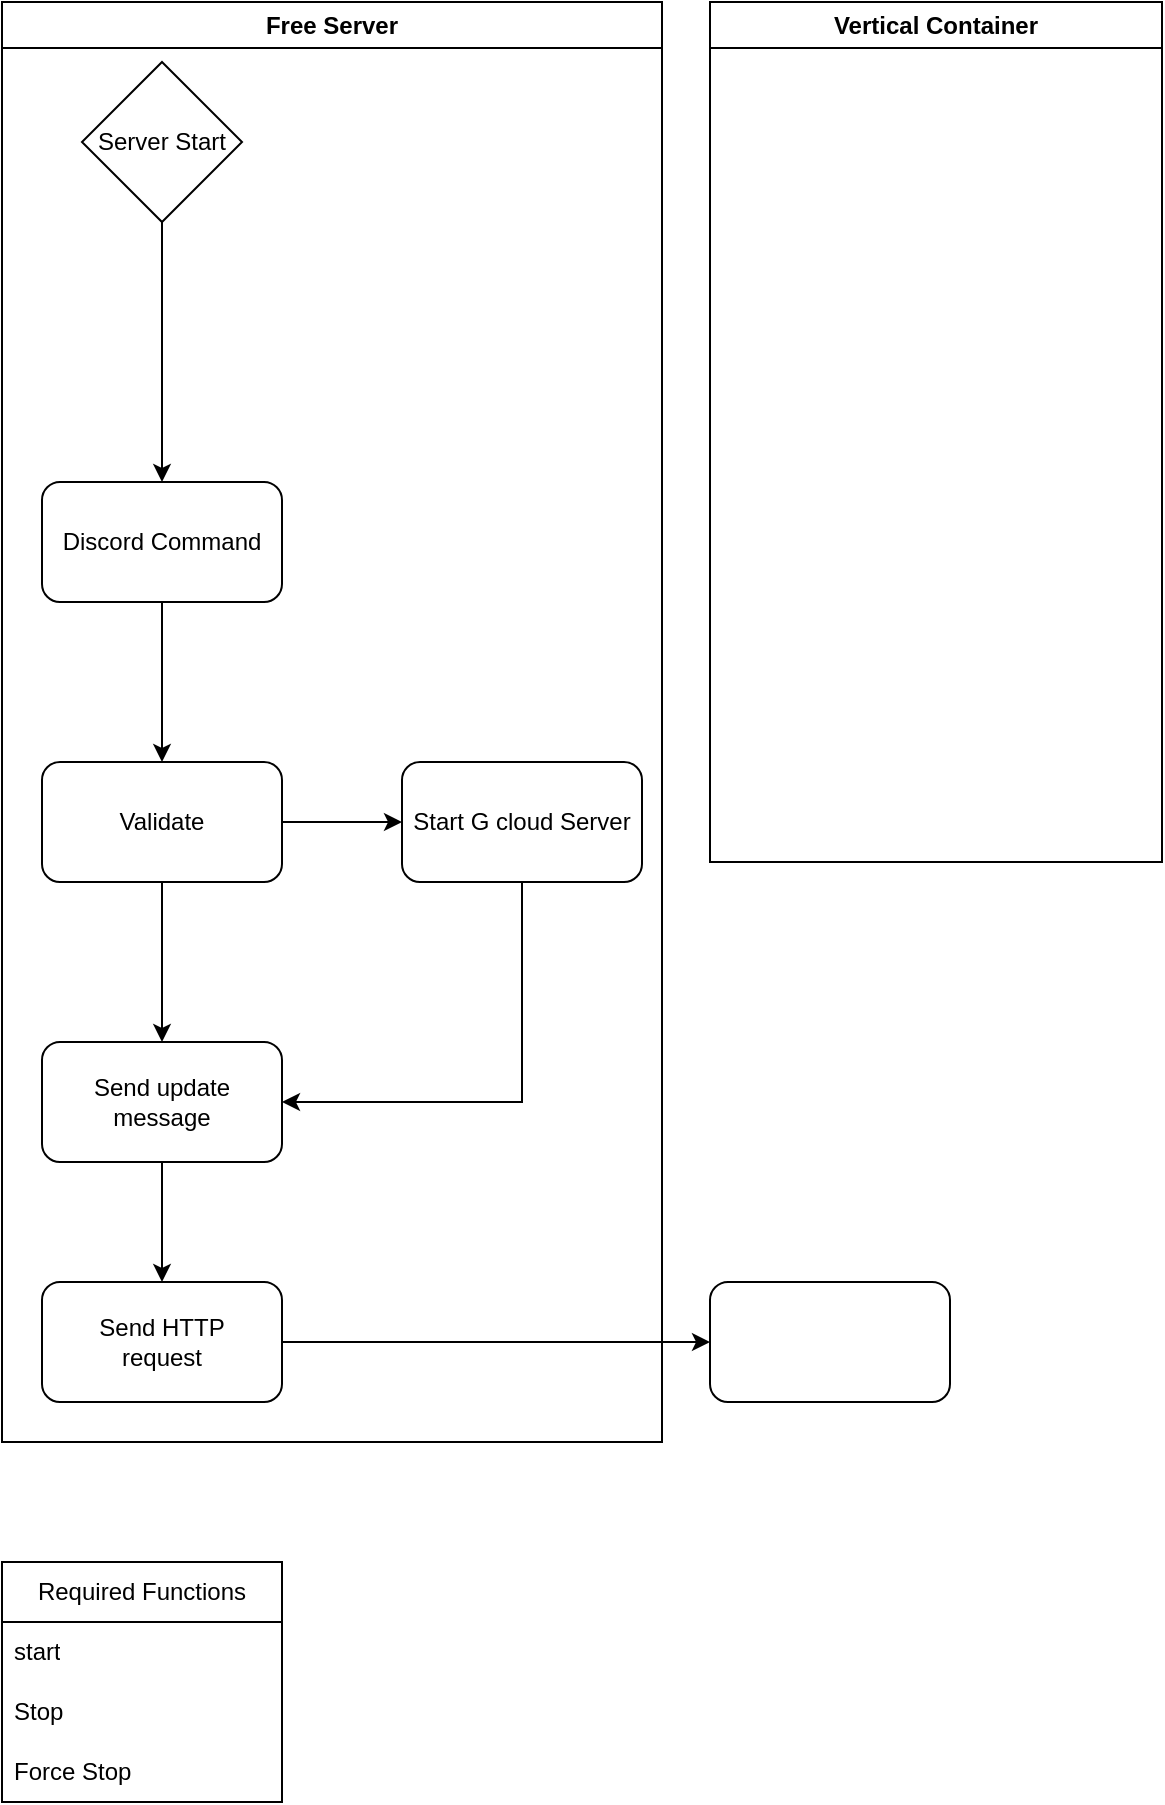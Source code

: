 <mxfile version="21.3.7" type="github">
  <diagram id="C5RBs43oDa-KdzZeNtuy" name="Page-1">
    <mxGraphModel dx="2074" dy="1134" grid="1" gridSize="10" guides="1" tooltips="1" connect="1" arrows="1" fold="1" page="1" pageScale="1" pageWidth="827" pageHeight="1169" math="0" shadow="0">
      <root>
        <mxCell id="WIyWlLk6GJQsqaUBKTNV-0" />
        <mxCell id="WIyWlLk6GJQsqaUBKTNV-1" parent="WIyWlLk6GJQsqaUBKTNV-0" />
        <mxCell id="jAPLUlPSK57keKP8yap--1" value="Server Start" style="rhombus;whiteSpace=wrap;html=1;" vertex="1" parent="WIyWlLk6GJQsqaUBKTNV-1">
          <mxGeometry x="60" y="40" width="80" height="80" as="geometry" />
        </mxCell>
        <mxCell id="jAPLUlPSK57keKP8yap--2" value="" style="endArrow=classic;html=1;rounded=0;exitX=0.5;exitY=1;exitDx=0;exitDy=0;" edge="1" parent="WIyWlLk6GJQsqaUBKTNV-1" source="jAPLUlPSK57keKP8yap--1" target="jAPLUlPSK57keKP8yap--3">
          <mxGeometry width="50" height="50" relative="1" as="geometry">
            <mxPoint x="410" y="490" as="sourcePoint" />
            <mxPoint x="100" y="240" as="targetPoint" />
          </mxGeometry>
        </mxCell>
        <mxCell id="jAPLUlPSK57keKP8yap--5" value="" style="edgeStyle=orthogonalEdgeStyle;rounded=0;orthogonalLoop=1;jettySize=auto;html=1;" edge="1" parent="WIyWlLk6GJQsqaUBKTNV-1" source="jAPLUlPSK57keKP8yap--3" target="jAPLUlPSK57keKP8yap--4">
          <mxGeometry relative="1" as="geometry" />
        </mxCell>
        <mxCell id="jAPLUlPSK57keKP8yap--3" value="Discord Command" style="rounded=1;whiteSpace=wrap;html=1;" vertex="1" parent="WIyWlLk6GJQsqaUBKTNV-1">
          <mxGeometry x="40" y="250" width="120" height="60" as="geometry" />
        </mxCell>
        <mxCell id="jAPLUlPSK57keKP8yap--7" value="" style="edgeStyle=orthogonalEdgeStyle;rounded=0;orthogonalLoop=1;jettySize=auto;html=1;" edge="1" parent="WIyWlLk6GJQsqaUBKTNV-1" source="jAPLUlPSK57keKP8yap--4" target="jAPLUlPSK57keKP8yap--6">
          <mxGeometry relative="1" as="geometry" />
        </mxCell>
        <mxCell id="jAPLUlPSK57keKP8yap--9" value="" style="edgeStyle=orthogonalEdgeStyle;rounded=0;orthogonalLoop=1;jettySize=auto;html=1;" edge="1" parent="WIyWlLk6GJQsqaUBKTNV-1" source="jAPLUlPSK57keKP8yap--4" target="jAPLUlPSK57keKP8yap--8">
          <mxGeometry relative="1" as="geometry" />
        </mxCell>
        <mxCell id="jAPLUlPSK57keKP8yap--4" value="Validate" style="whiteSpace=wrap;html=1;rounded=1;" vertex="1" parent="WIyWlLk6GJQsqaUBKTNV-1">
          <mxGeometry x="40" y="390" width="120" height="60" as="geometry" />
        </mxCell>
        <mxCell id="jAPLUlPSK57keKP8yap--11" style="edgeStyle=orthogonalEdgeStyle;rounded=0;orthogonalLoop=1;jettySize=auto;html=1;exitX=0.5;exitY=1;exitDx=0;exitDy=0;entryX=1;entryY=0.5;entryDx=0;entryDy=0;" edge="1" parent="WIyWlLk6GJQsqaUBKTNV-1" source="jAPLUlPSK57keKP8yap--6" target="jAPLUlPSK57keKP8yap--8">
          <mxGeometry relative="1" as="geometry" />
        </mxCell>
        <mxCell id="jAPLUlPSK57keKP8yap--6" value="Start G cloud Server" style="whiteSpace=wrap;html=1;rounded=1;" vertex="1" parent="WIyWlLk6GJQsqaUBKTNV-1">
          <mxGeometry x="220" y="390" width="120" height="60" as="geometry" />
        </mxCell>
        <mxCell id="jAPLUlPSK57keKP8yap--13" value="" style="edgeStyle=orthogonalEdgeStyle;rounded=0;orthogonalLoop=1;jettySize=auto;html=1;" edge="1" parent="WIyWlLk6GJQsqaUBKTNV-1" source="jAPLUlPSK57keKP8yap--8" target="jAPLUlPSK57keKP8yap--12">
          <mxGeometry relative="1" as="geometry" />
        </mxCell>
        <mxCell id="jAPLUlPSK57keKP8yap--8" value="Send update message" style="whiteSpace=wrap;html=1;rounded=1;" vertex="1" parent="WIyWlLk6GJQsqaUBKTNV-1">
          <mxGeometry x="40" y="530" width="120" height="60" as="geometry" />
        </mxCell>
        <mxCell id="jAPLUlPSK57keKP8yap--19" value="" style="edgeStyle=orthogonalEdgeStyle;rounded=0;orthogonalLoop=1;jettySize=auto;html=1;" edge="1" parent="WIyWlLk6GJQsqaUBKTNV-1" source="jAPLUlPSK57keKP8yap--12" target="jAPLUlPSK57keKP8yap--18">
          <mxGeometry relative="1" as="geometry" />
        </mxCell>
        <mxCell id="jAPLUlPSK57keKP8yap--12" value="&lt;div&gt;Send HTTP &lt;br&gt;&lt;/div&gt;&lt;div&gt;request&lt;br&gt;&lt;/div&gt;" style="whiteSpace=wrap;html=1;rounded=1;" vertex="1" parent="WIyWlLk6GJQsqaUBKTNV-1">
          <mxGeometry x="40" y="650" width="120" height="60" as="geometry" />
        </mxCell>
        <mxCell id="jAPLUlPSK57keKP8yap--18" value="" style="whiteSpace=wrap;html=1;rounded=1;" vertex="1" parent="WIyWlLk6GJQsqaUBKTNV-1">
          <mxGeometry x="374" y="650" width="120" height="60" as="geometry" />
        </mxCell>
        <mxCell id="jAPLUlPSK57keKP8yap--20" value="Free Server" style="swimlane;whiteSpace=wrap;html=1;" vertex="1" parent="WIyWlLk6GJQsqaUBKTNV-1">
          <mxGeometry x="20" y="10" width="330" height="720" as="geometry" />
        </mxCell>
        <mxCell id="jAPLUlPSK57keKP8yap--21" value="Vertical Container" style="swimlane;whiteSpace=wrap;html=1;" vertex="1" parent="WIyWlLk6GJQsqaUBKTNV-1">
          <mxGeometry x="374" y="10" width="226" height="430" as="geometry" />
        </mxCell>
        <mxCell id="jAPLUlPSK57keKP8yap--22" value="Required Functions" style="swimlane;fontStyle=0;childLayout=stackLayout;horizontal=1;startSize=30;horizontalStack=0;resizeParent=1;resizeParentMax=0;resizeLast=0;collapsible=1;marginBottom=0;whiteSpace=wrap;html=1;" vertex="1" parent="WIyWlLk6GJQsqaUBKTNV-1">
          <mxGeometry x="20" y="790" width="140" height="120" as="geometry">
            <mxRectangle x="20" y="790" width="150" height="30" as="alternateBounds" />
          </mxGeometry>
        </mxCell>
        <mxCell id="jAPLUlPSK57keKP8yap--23" value="&lt;div&gt;start&lt;/div&gt;" style="text;strokeColor=none;fillColor=none;align=left;verticalAlign=middle;spacingLeft=4;spacingRight=4;overflow=hidden;points=[[0,0.5],[1,0.5]];portConstraint=eastwest;rotatable=0;whiteSpace=wrap;html=1;" vertex="1" parent="jAPLUlPSK57keKP8yap--22">
          <mxGeometry y="30" width="140" height="30" as="geometry" />
        </mxCell>
        <mxCell id="jAPLUlPSK57keKP8yap--24" value="Stop" style="text;strokeColor=none;fillColor=none;align=left;verticalAlign=middle;spacingLeft=4;spacingRight=4;overflow=hidden;points=[[0,0.5],[1,0.5]];portConstraint=eastwest;rotatable=0;whiteSpace=wrap;html=1;" vertex="1" parent="jAPLUlPSK57keKP8yap--22">
          <mxGeometry y="60" width="140" height="30" as="geometry" />
        </mxCell>
        <mxCell id="jAPLUlPSK57keKP8yap--25" value="&lt;div&gt;Force Stop&lt;/div&gt;" style="text;strokeColor=none;fillColor=none;align=left;verticalAlign=middle;spacingLeft=4;spacingRight=4;overflow=hidden;points=[[0,0.5],[1,0.5]];portConstraint=eastwest;rotatable=0;whiteSpace=wrap;html=1;" vertex="1" parent="jAPLUlPSK57keKP8yap--22">
          <mxGeometry y="90" width="140" height="30" as="geometry" />
        </mxCell>
      </root>
    </mxGraphModel>
  </diagram>
</mxfile>
